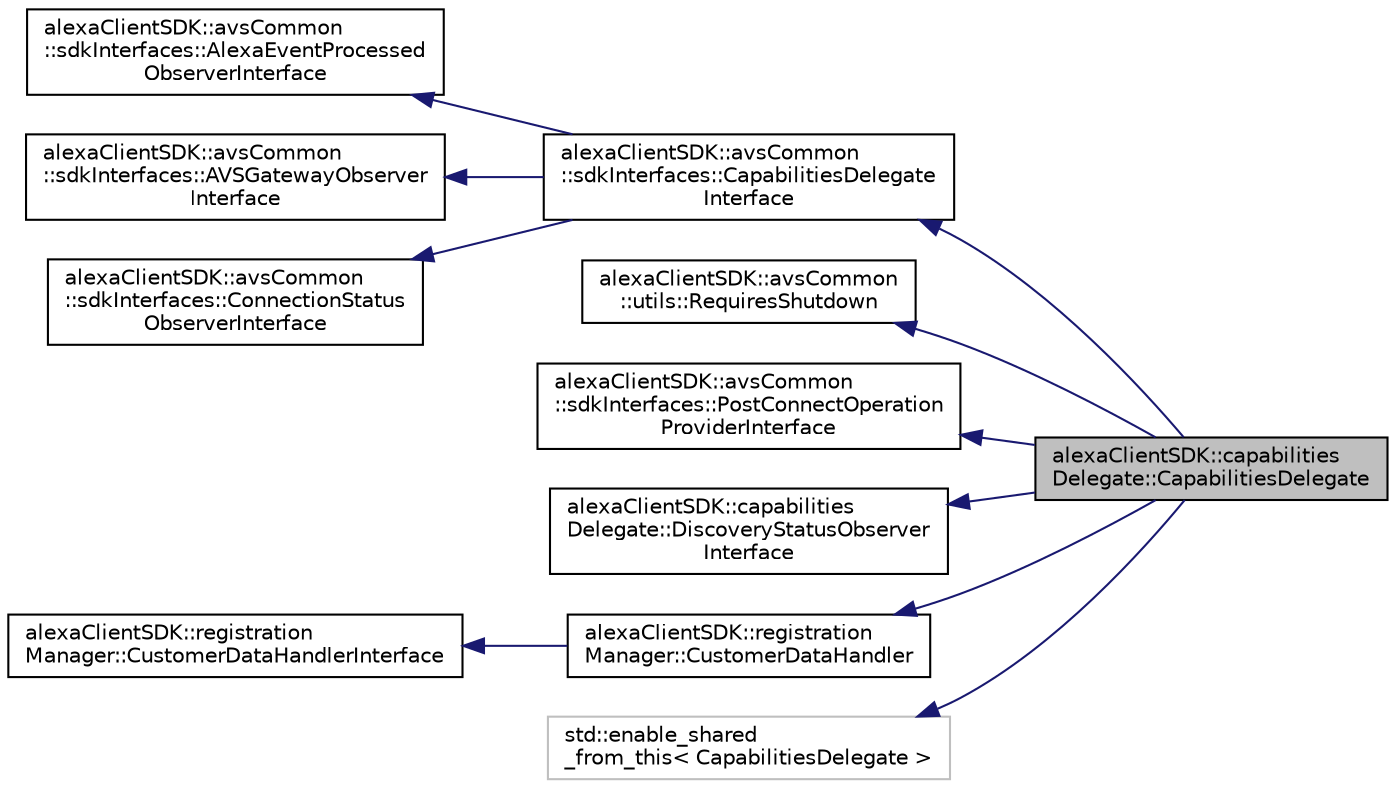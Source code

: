 digraph "alexaClientSDK::capabilitiesDelegate::CapabilitiesDelegate"
{
  edge [fontname="Helvetica",fontsize="10",labelfontname="Helvetica",labelfontsize="10"];
  node [fontname="Helvetica",fontsize="10",shape=record];
  rankdir="LR";
  Node11 [label="alexaClientSDK::capabilities\lDelegate::CapabilitiesDelegate",height=0.2,width=0.4,color="black", fillcolor="grey75", style="filled", fontcolor="black"];
  Node12 -> Node11 [dir="back",color="midnightblue",fontsize="10",style="solid",fontname="Helvetica"];
  Node12 [label="alexaClientSDK::avsCommon\l::sdkInterfaces::CapabilitiesDelegate\lInterface",height=0.2,width=0.4,color="black", fillcolor="white", style="filled",URL="$classalexa_client_s_d_k_1_1avs_common_1_1sdk_interfaces_1_1_capabilities_delegate_interface.html"];
  Node13 -> Node12 [dir="back",color="midnightblue",fontsize="10",style="solid",fontname="Helvetica"];
  Node13 [label="alexaClientSDK::avsCommon\l::sdkInterfaces::AlexaEventProcessed\lObserverInterface",height=0.2,width=0.4,color="black", fillcolor="white", style="filled",URL="$classalexa_client_s_d_k_1_1avs_common_1_1sdk_interfaces_1_1_alexa_event_processed_observer_interface.html"];
  Node14 -> Node12 [dir="back",color="midnightblue",fontsize="10",style="solid",fontname="Helvetica"];
  Node14 [label="alexaClientSDK::avsCommon\l::sdkInterfaces::AVSGatewayObserver\lInterface",height=0.2,width=0.4,color="black", fillcolor="white", style="filled",URL="$classalexa_client_s_d_k_1_1avs_common_1_1sdk_interfaces_1_1_a_v_s_gateway_observer_interface.html"];
  Node15 -> Node12 [dir="back",color="midnightblue",fontsize="10",style="solid",fontname="Helvetica"];
  Node15 [label="alexaClientSDK::avsCommon\l::sdkInterfaces::ConnectionStatus\lObserverInterface",height=0.2,width=0.4,color="black", fillcolor="white", style="filled",URL="$classalexa_client_s_d_k_1_1avs_common_1_1sdk_interfaces_1_1_connection_status_observer_interface.html"];
  Node16 -> Node11 [dir="back",color="midnightblue",fontsize="10",style="solid",fontname="Helvetica"];
  Node16 [label="alexaClientSDK::avsCommon\l::utils::RequiresShutdown",height=0.2,width=0.4,color="black", fillcolor="white", style="filled",URL="$classalexa_client_s_d_k_1_1avs_common_1_1utils_1_1_requires_shutdown.html"];
  Node17 -> Node11 [dir="back",color="midnightblue",fontsize="10",style="solid",fontname="Helvetica"];
  Node17 [label="alexaClientSDK::avsCommon\l::sdkInterfaces::PostConnectOperation\lProviderInterface",height=0.2,width=0.4,color="black", fillcolor="white", style="filled",URL="$classalexa_client_s_d_k_1_1avs_common_1_1sdk_interfaces_1_1_post_connect_operation_provider_interface.html"];
  Node18 -> Node11 [dir="back",color="midnightblue",fontsize="10",style="solid",fontname="Helvetica"];
  Node18 [label="alexaClientSDK::capabilities\lDelegate::DiscoveryStatusObserver\lInterface",height=0.2,width=0.4,color="black", fillcolor="white", style="filled",URL="$classalexa_client_s_d_k_1_1capabilities_delegate_1_1_discovery_status_observer_interface.html"];
  Node19 -> Node11 [dir="back",color="midnightblue",fontsize="10",style="solid",fontname="Helvetica"];
  Node19 [label="alexaClientSDK::registration\lManager::CustomerDataHandler",height=0.2,width=0.4,color="black", fillcolor="white", style="filled",URL="$classalexa_client_s_d_k_1_1registration_manager_1_1_customer_data_handler.html"];
  Node20 -> Node19 [dir="back",color="midnightblue",fontsize="10",style="solid",fontname="Helvetica"];
  Node20 [label="alexaClientSDK::registration\lManager::CustomerDataHandlerInterface",height=0.2,width=0.4,color="black", fillcolor="white", style="filled",URL="$classalexa_client_s_d_k_1_1registration_manager_1_1_customer_data_handler_interface.html"];
  Node21 -> Node11 [dir="back",color="midnightblue",fontsize="10",style="solid",fontname="Helvetica"];
  Node21 [label="std::enable_shared\l_from_this\< CapabilitiesDelegate \>",height=0.2,width=0.4,color="grey75", fillcolor="white", style="filled"];
}
